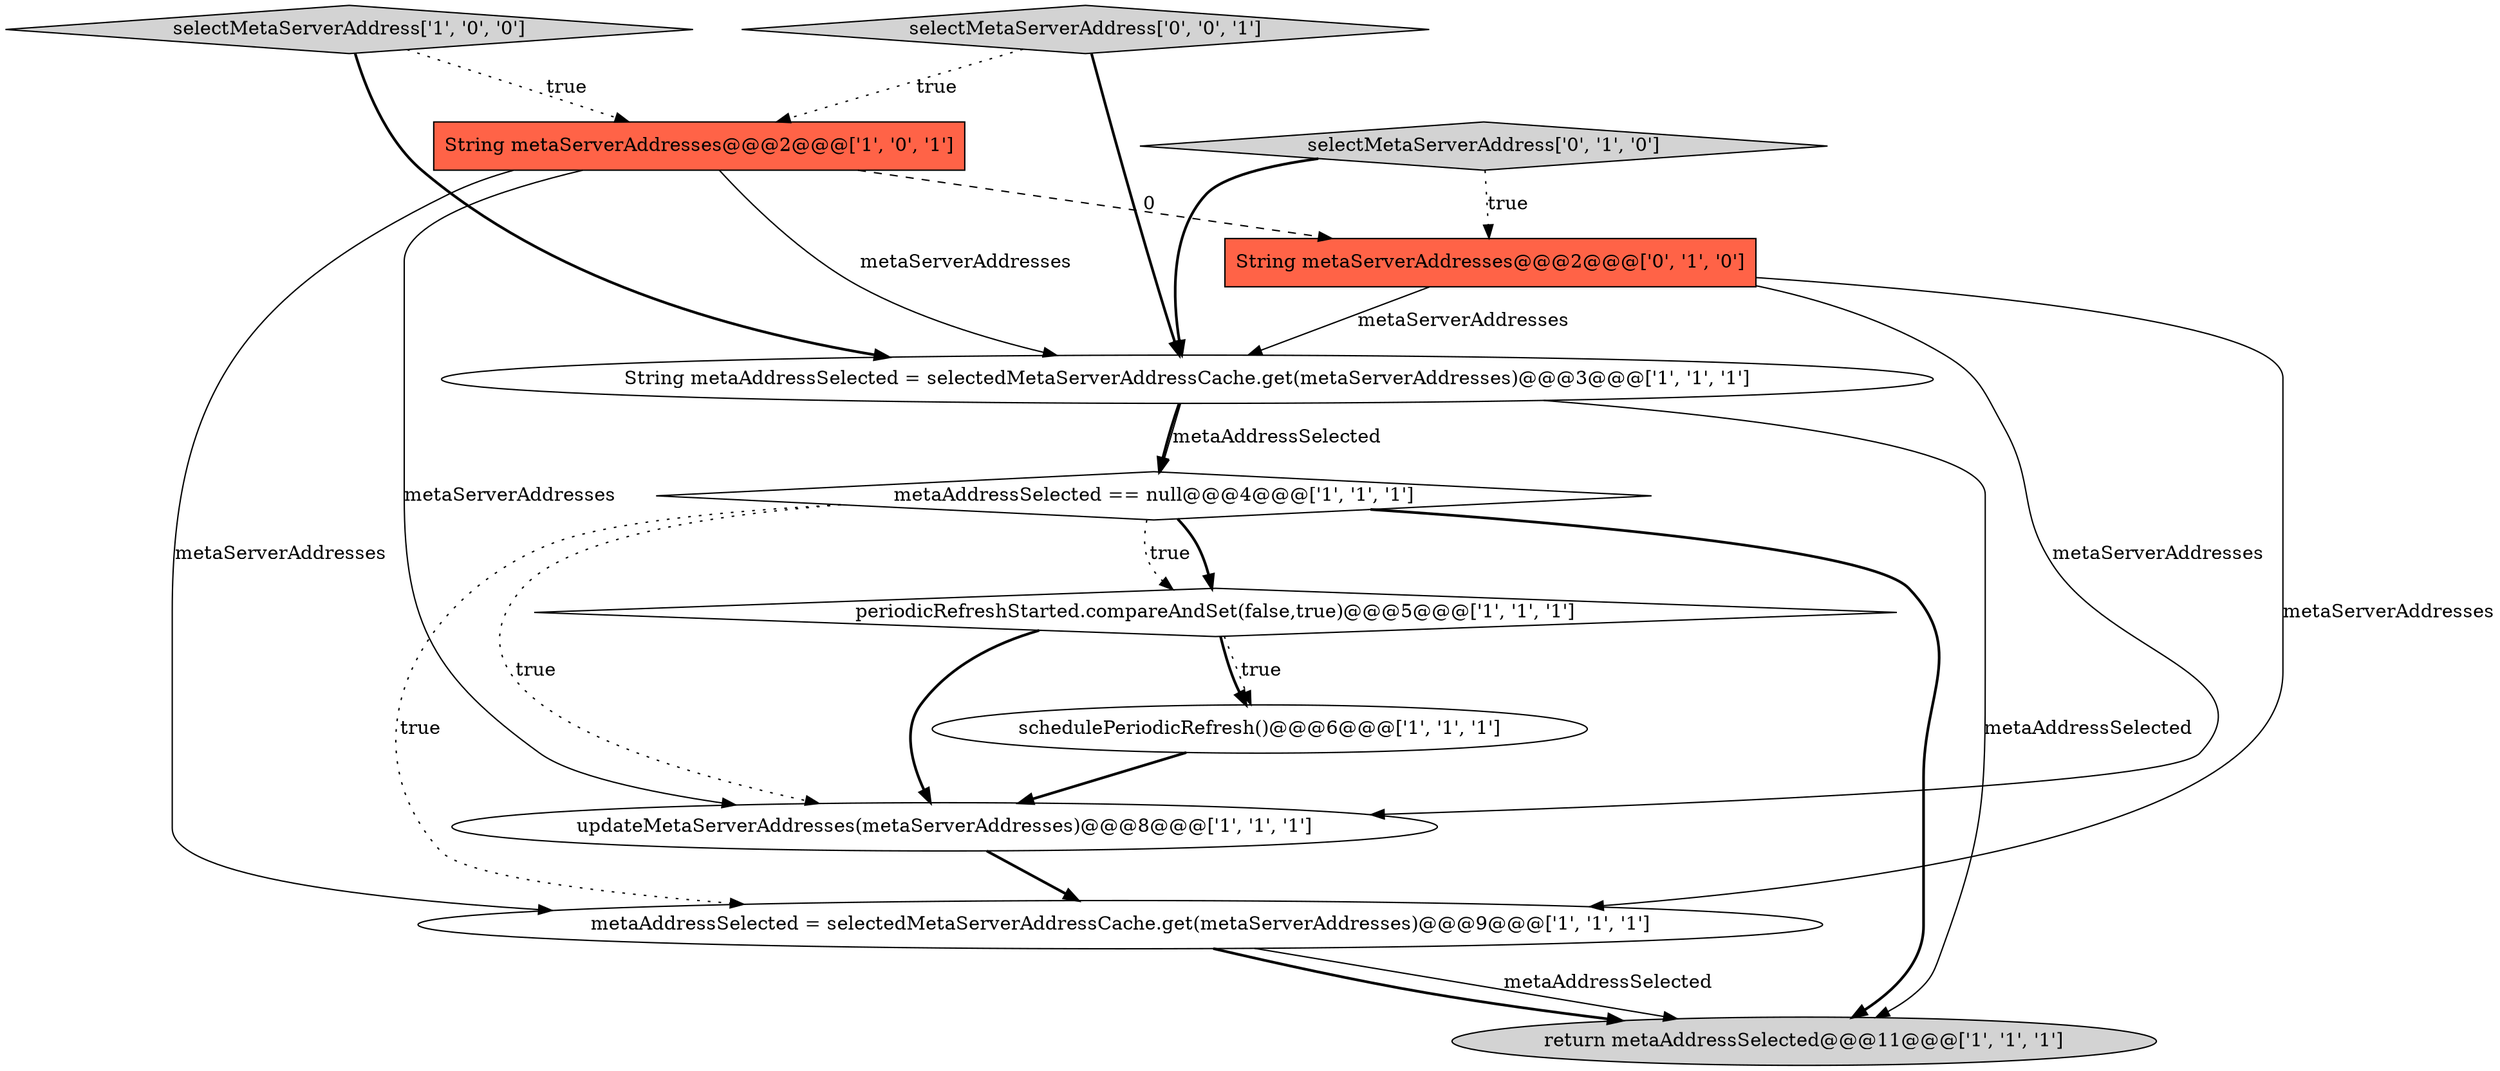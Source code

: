 digraph {
9 [style = filled, label = "String metaServerAddresses@@@2@@@['0', '1', '0']", fillcolor = tomato, shape = box image = "AAA1AAABBB2BBB"];
7 [style = filled, label = "return metaAddressSelected@@@11@@@['1', '1', '1']", fillcolor = lightgray, shape = ellipse image = "AAA0AAABBB1BBB"];
3 [style = filled, label = "selectMetaServerAddress['1', '0', '0']", fillcolor = lightgray, shape = diamond image = "AAA0AAABBB1BBB"];
8 [style = filled, label = "metaAddressSelected == null@@@4@@@['1', '1', '1']", fillcolor = white, shape = diamond image = "AAA0AAABBB1BBB"];
2 [style = filled, label = "schedulePeriodicRefresh()@@@6@@@['1', '1', '1']", fillcolor = white, shape = ellipse image = "AAA0AAABBB1BBB"];
4 [style = filled, label = "metaAddressSelected = selectedMetaServerAddressCache.get(metaServerAddresses)@@@9@@@['1', '1', '1']", fillcolor = white, shape = ellipse image = "AAA0AAABBB1BBB"];
6 [style = filled, label = "String metaServerAddresses@@@2@@@['1', '0', '1']", fillcolor = tomato, shape = box image = "AAA0AAABBB1BBB"];
1 [style = filled, label = "periodicRefreshStarted.compareAndSet(false,true)@@@5@@@['1', '1', '1']", fillcolor = white, shape = diamond image = "AAA0AAABBB1BBB"];
11 [style = filled, label = "selectMetaServerAddress['0', '0', '1']", fillcolor = lightgray, shape = diamond image = "AAA0AAABBB3BBB"];
0 [style = filled, label = "updateMetaServerAddresses(metaServerAddresses)@@@8@@@['1', '1', '1']", fillcolor = white, shape = ellipse image = "AAA0AAABBB1BBB"];
5 [style = filled, label = "String metaAddressSelected = selectedMetaServerAddressCache.get(metaServerAddresses)@@@3@@@['1', '1', '1']", fillcolor = white, shape = ellipse image = "AAA0AAABBB1BBB"];
10 [style = filled, label = "selectMetaServerAddress['0', '1', '0']", fillcolor = lightgray, shape = diamond image = "AAA0AAABBB2BBB"];
9->0 [style = solid, label="metaServerAddresses"];
5->8 [style = bold, label=""];
0->4 [style = bold, label=""];
4->7 [style = bold, label=""];
4->7 [style = solid, label="metaAddressSelected"];
6->9 [style = dashed, label="0"];
3->5 [style = bold, label=""];
8->1 [style = bold, label=""];
6->0 [style = solid, label="metaServerAddresses"];
5->8 [style = solid, label="metaAddressSelected"];
6->4 [style = solid, label="metaServerAddresses"];
5->7 [style = solid, label="metaAddressSelected"];
9->5 [style = solid, label="metaServerAddresses"];
6->5 [style = solid, label="metaServerAddresses"];
11->6 [style = dotted, label="true"];
3->6 [style = dotted, label="true"];
1->2 [style = dotted, label="true"];
9->4 [style = solid, label="metaServerAddresses"];
8->7 [style = bold, label=""];
2->0 [style = bold, label=""];
8->1 [style = dotted, label="true"];
8->4 [style = dotted, label="true"];
1->2 [style = bold, label=""];
10->5 [style = bold, label=""];
10->9 [style = dotted, label="true"];
11->5 [style = bold, label=""];
8->0 [style = dotted, label="true"];
1->0 [style = bold, label=""];
}
